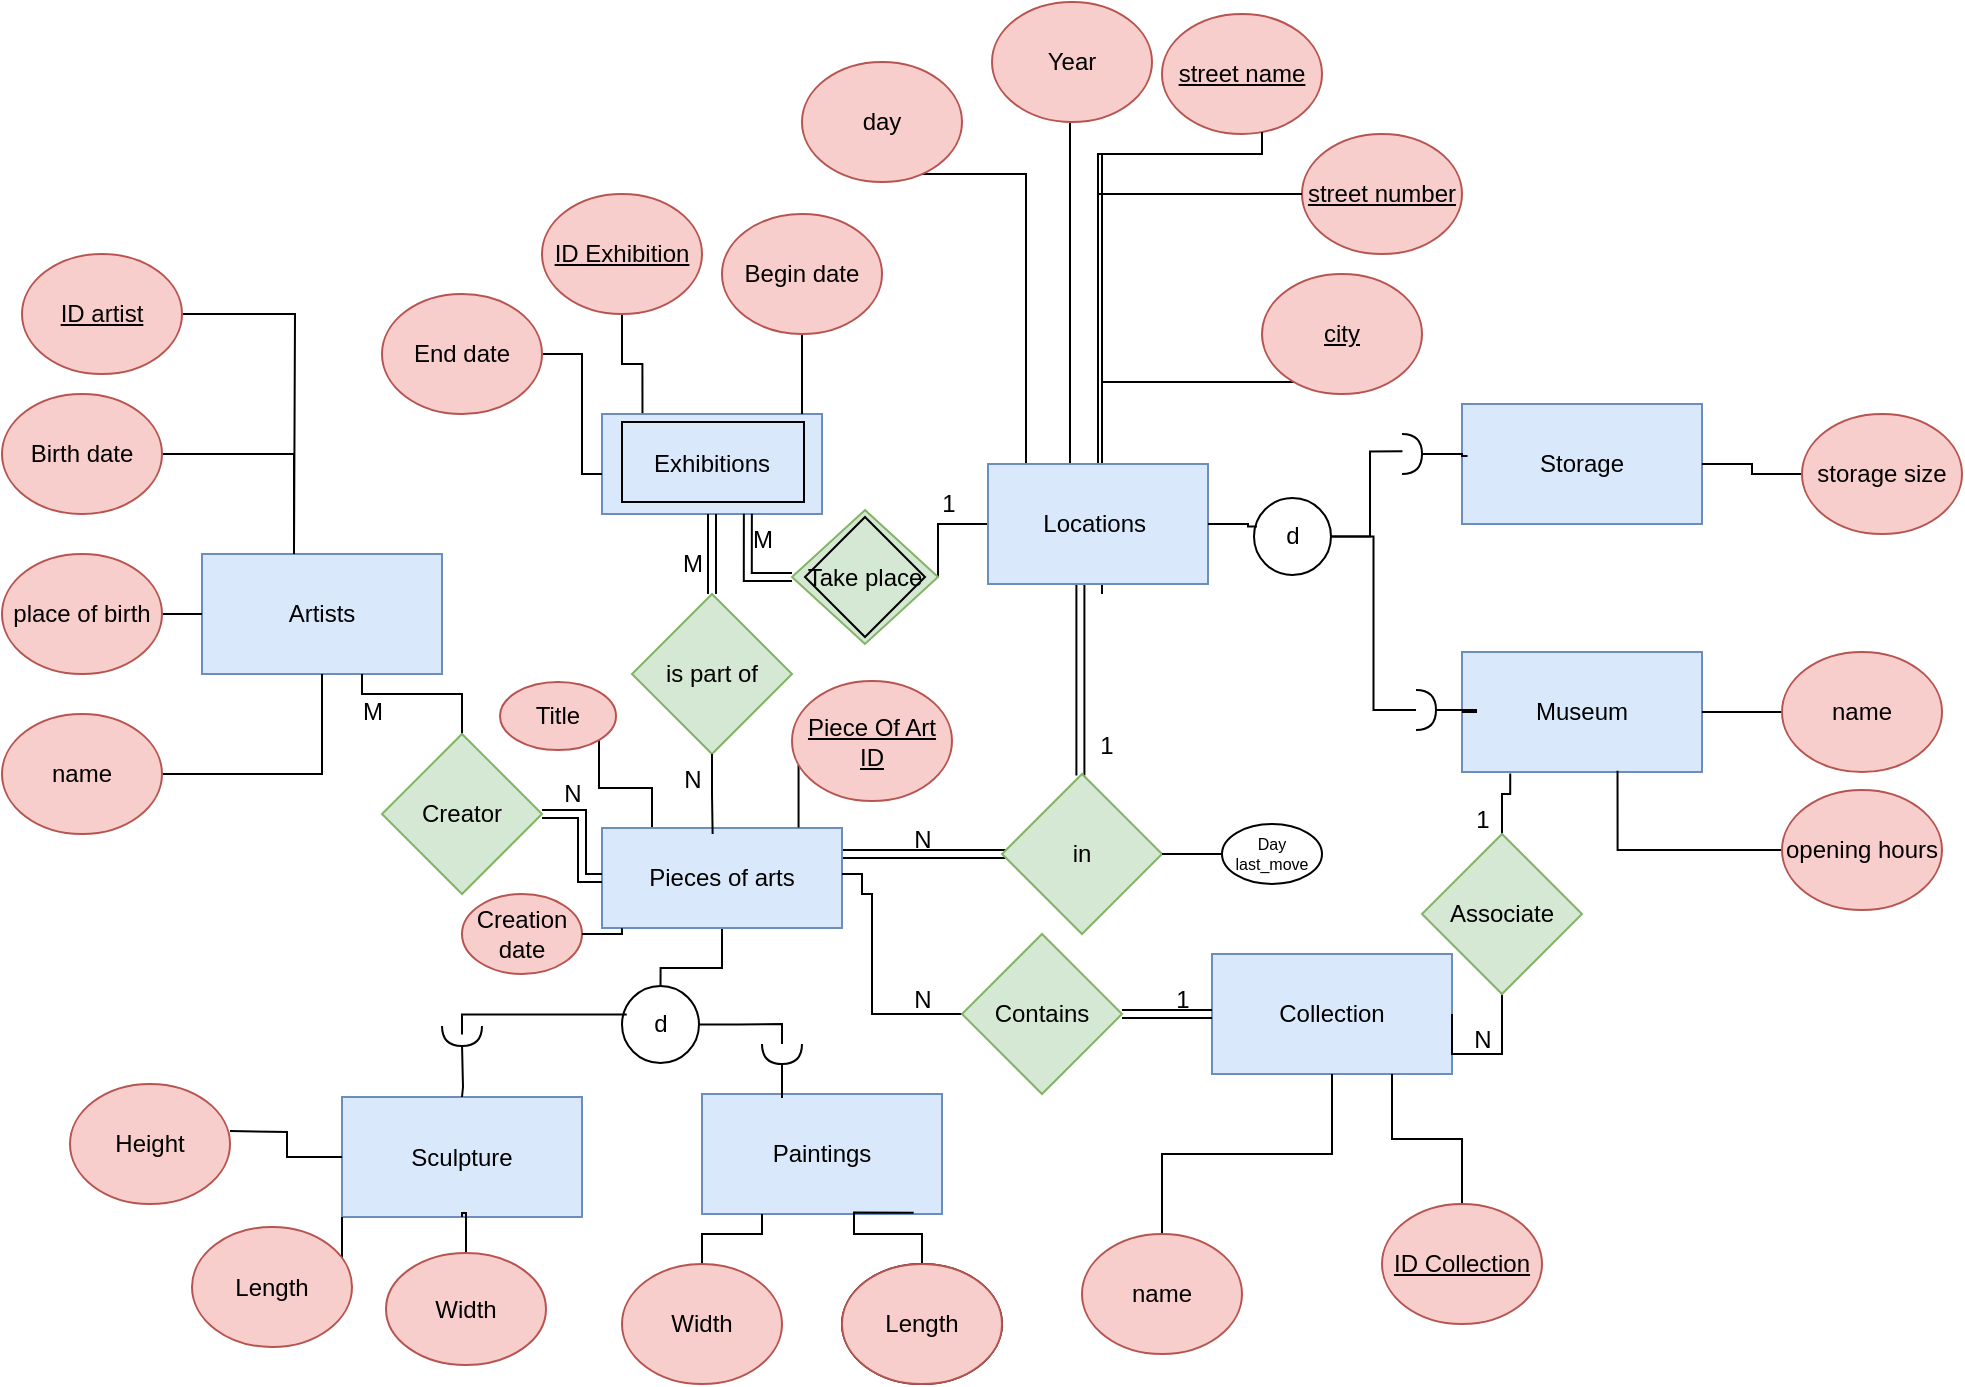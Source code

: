 <mxfile version="26.0.16">
  <diagram name="Page-1" id="mVJxXb7I7EZpxFhk7ZkF">
    <mxGraphModel dx="775" dy="417" grid="0" gridSize="10" guides="1" tooltips="1" connect="1" arrows="1" fold="1" page="1" pageScale="1" pageWidth="1169" pageHeight="827" math="0" shadow="0">
      <root>
        <mxCell id="0" />
        <mxCell id="1" parent="0" />
        <mxCell id="BEB5B6SJO5AzybUyZMG--18" value="" style="edgeStyle=orthogonalEdgeStyle;rounded=0;orthogonalLoop=1;jettySize=auto;html=1;entryX=0;entryY=1;entryDx=0;entryDy=0;endArrow=none;startFill=0;shape=link;" parent="1" edge="1">
          <mxGeometry relative="1" as="geometry">
            <mxPoint x="550" y="500" as="sourcePoint" />
            <mxPoint x="650" y="500" as="targetPoint" />
          </mxGeometry>
        </mxCell>
        <mxCell id="ro6MbIeR5qznYKA1YPYR-18" style="edgeStyle=orthogonalEdgeStyle;rounded=0;orthogonalLoop=1;jettySize=auto;html=1;entryX=0.5;entryY=0;entryDx=0;entryDy=0;endArrow=none;startFill=0;" edge="1" parent="1" source="C0TRwwh_PYmQr-y5ipqn-1" target="ro6MbIeR5qznYKA1YPYR-5">
          <mxGeometry relative="1" as="geometry" />
        </mxCell>
        <mxCell id="ro6MbIeR5qznYKA1YPYR-38" style="edgeStyle=orthogonalEdgeStyle;rounded=0;orthogonalLoop=1;jettySize=auto;html=1;entryX=1;entryY=1;entryDx=0;entryDy=0;endArrow=none;startFill=0;" edge="1" parent="1" source="C0TRwwh_PYmQr-y5ipqn-1" target="ro6MbIeR5qznYKA1YPYR-36">
          <mxGeometry relative="1" as="geometry">
            <Array as="points">
              <mxPoint x="455" y="467" />
              <mxPoint x="429" y="467" />
            </Array>
          </mxGeometry>
        </mxCell>
        <mxCell id="C0TRwwh_PYmQr-y5ipqn-1" value="Pieces of arts" style="rounded=0;whiteSpace=wrap;html=1;fillColor=#dae8fc;strokeColor=#6c8ebf;" parent="1" vertex="1">
          <mxGeometry x="430" y="487" width="120" height="50" as="geometry" />
        </mxCell>
        <mxCell id="C0TRwwh_PYmQr-y5ipqn-2" value="Artists" style="rounded=0;whiteSpace=wrap;html=1;fillColor=#dae8fc;strokeColor=#6c8ebf;" parent="1" vertex="1">
          <mxGeometry x="230" y="350" width="120" height="60" as="geometry" />
        </mxCell>
        <mxCell id="C0TRwwh_PYmQr-y5ipqn-3" value="Exhibitions" style="rounded=0;whiteSpace=wrap;html=1;fillColor=#dae8fc;strokeColor=#6c8ebf;" parent="1" vertex="1">
          <mxGeometry x="430" y="280" width="110" height="50" as="geometry" />
        </mxCell>
        <mxCell id="C0TRwwh_PYmQr-y5ipqn-5" value="Storage" style="rounded=0;whiteSpace=wrap;html=1;fillColor=#dae8fc;strokeColor=#6c8ebf;" parent="1" vertex="1">
          <mxGeometry x="860" y="275" width="120" height="60" as="geometry" />
        </mxCell>
        <mxCell id="C0TRwwh_PYmQr-y5ipqn-6" value="Museum" style="rounded=0;whiteSpace=wrap;html=1;fillColor=#dae8fc;strokeColor=#6c8ebf;" parent="1" vertex="1">
          <mxGeometry x="860" y="399" width="120" height="60" as="geometry" />
        </mxCell>
        <mxCell id="C0TRwwh_PYmQr-y5ipqn-7" value="Paintings" style="whiteSpace=wrap;html=1;fillColor=#dae8fc;strokeColor=#6c8ebf;" parent="1" vertex="1">
          <mxGeometry x="480" y="620" width="120" height="60" as="geometry" />
        </mxCell>
        <mxCell id="C0TRwwh_PYmQr-y5ipqn-9" value="Sculpture" style="whiteSpace=wrap;html=1;fillColor=#dae8fc;strokeColor=#6c8ebf;" parent="1" vertex="1">
          <mxGeometry x="300" y="621.5" width="120" height="60" as="geometry" />
        </mxCell>
        <mxCell id="C0TRwwh_PYmQr-y5ipqn-10" value="Collection" style="whiteSpace=wrap;html=1;fillColor=#dae8fc;strokeColor=#6c8ebf;" parent="1" vertex="1">
          <mxGeometry x="735" y="550" width="120" height="60" as="geometry" />
        </mxCell>
        <mxCell id="C0TRwwh_PYmQr-y5ipqn-29" value="" style="edgeStyle=orthogonalEdgeStyle;rounded=0;orthogonalLoop=1;jettySize=auto;html=1;endArrow=none;startFill=0;" parent="1" source="C0TRwwh_PYmQr-y5ipqn-11" target="C0TRwwh_PYmQr-y5ipqn-2" edge="1">
          <mxGeometry relative="1" as="geometry">
            <Array as="points">
              <mxPoint x="360" y="420" />
              <mxPoint x="310" y="420" />
            </Array>
          </mxGeometry>
        </mxCell>
        <mxCell id="C0TRwwh_PYmQr-y5ipqn-30" value="" style="edgeStyle=orthogonalEdgeStyle;rounded=0;orthogonalLoop=1;jettySize=auto;html=1;endArrow=none;startFill=0;shape=link;" parent="1" source="C0TRwwh_PYmQr-y5ipqn-11" target="C0TRwwh_PYmQr-y5ipqn-1" edge="1">
          <mxGeometry relative="1" as="geometry" />
        </mxCell>
        <mxCell id="C0TRwwh_PYmQr-y5ipqn-11" value="Creator" style="rhombus;whiteSpace=wrap;html=1;fillColor=#d5e8d4;strokeColor=#82b366;" parent="1" vertex="1">
          <mxGeometry x="320" y="440" width="80" height="80" as="geometry" />
        </mxCell>
        <mxCell id="BEB5B6SJO5AzybUyZMG--33" value="" style="edgeStyle=orthogonalEdgeStyle;rounded=0;orthogonalLoop=1;jettySize=auto;html=1;entryX=0;entryY=0.5;entryDx=0;entryDy=0;endArrow=none;startFill=0;exitX=1;exitY=0.5;exitDx=0;exitDy=0;" parent="1" source="C0TRwwh_PYmQr-y5ipqn-12" target="C0TRwwh_PYmQr-y5ipqn-4" edge="1">
          <mxGeometry relative="1" as="geometry">
            <Array as="points">
              <mxPoint x="598" y="335" />
            </Array>
          </mxGeometry>
        </mxCell>
        <mxCell id="BEB5B6SJO5AzybUyZMG--35" value="" style="edgeStyle=orthogonalEdgeStyle;rounded=0;orthogonalLoop=1;jettySize=auto;html=1;entryX=0.663;entryY=0.997;entryDx=0;entryDy=0;entryPerimeter=0;exitX=0;exitY=0.5;exitDx=0;exitDy=0;endArrow=none;startFill=0;shape=link;" parent="1" source="C0TRwwh_PYmQr-y5ipqn-12" target="C0TRwwh_PYmQr-y5ipqn-3" edge="1">
          <mxGeometry relative="1" as="geometry">
            <mxPoint x="510" y="350" as="targetPoint" />
          </mxGeometry>
        </mxCell>
        <mxCell id="C0TRwwh_PYmQr-y5ipqn-12" value="Take place" style="rhombus;whiteSpace=wrap;html=1;fillColor=#d5e8d4;strokeColor=#82b366;" parent="1" vertex="1">
          <mxGeometry x="525" y="328" width="73" height="67" as="geometry" />
        </mxCell>
        <mxCell id="BEB5B6SJO5AzybUyZMG--19" value="" style="edgeStyle=orthogonalEdgeStyle;rounded=0;orthogonalLoop=1;jettySize=auto;html=1;endArrow=none;startFill=0;shape=link;entryX=0.42;entryY=0.993;entryDx=0;entryDy=0;entryPerimeter=0;" parent="1" source="C0TRwwh_PYmQr-y5ipqn-13" target="C0TRwwh_PYmQr-y5ipqn-4" edge="1">
          <mxGeometry relative="1" as="geometry">
            <mxPoint x="670" y="430" as="targetPoint" />
            <Array as="points">
              <mxPoint x="670" y="373" />
            </Array>
          </mxGeometry>
        </mxCell>
        <mxCell id="C0TRwwh_PYmQr-y5ipqn-13" value="in" style="rhombus;whiteSpace=wrap;html=1;fillColor=#d5e8d4;strokeColor=#82b366;" parent="1" vertex="1">
          <mxGeometry x="630" y="460" width="80" height="80" as="geometry" />
        </mxCell>
        <mxCell id="BEB5B6SJO5AzybUyZMG--21" value="" style="edgeStyle=orthogonalEdgeStyle;rounded=0;orthogonalLoop=1;jettySize=auto;html=1;endArrow=none;startFill=0;shape=link;" parent="1" source="C0TRwwh_PYmQr-y5ipqn-14" target="C0TRwwh_PYmQr-y5ipqn-3" edge="1">
          <mxGeometry relative="1" as="geometry" />
        </mxCell>
        <mxCell id="C0TRwwh_PYmQr-y5ipqn-14" value="is part of" style="rhombus;whiteSpace=wrap;html=1;fillColor=#d5e8d4;strokeColor=#82b366;" parent="1" vertex="1">
          <mxGeometry x="445" y="370" width="80" height="80" as="geometry" />
        </mxCell>
        <mxCell id="ZUJwoHstwLLNhIFtxWxf-1" value="" style="edgeStyle=orthogonalEdgeStyle;rounded=0;orthogonalLoop=1;jettySize=auto;html=1;endArrow=none;startFill=0;entryX=1;entryY=0.5;entryDx=0;entryDy=0;" parent="1" source="C0TRwwh_PYmQr-y5ipqn-15" target="C0TRwwh_PYmQr-y5ipqn-10" edge="1">
          <mxGeometry relative="1" as="geometry">
            <mxPoint x="860" y="600" as="targetPoint" />
            <Array as="points">
              <mxPoint x="880" y="600" />
            </Array>
          </mxGeometry>
        </mxCell>
        <mxCell id="ZUJwoHstwLLNhIFtxWxf-2" value="" style="edgeStyle=orthogonalEdgeStyle;rounded=0;orthogonalLoop=1;jettySize=auto;html=1;entryX=0.201;entryY=1.013;entryDx=0;entryDy=0;entryPerimeter=0;endArrow=none;startFill=0;" parent="1" source="C0TRwwh_PYmQr-y5ipqn-15" target="C0TRwwh_PYmQr-y5ipqn-6" edge="1">
          <mxGeometry relative="1" as="geometry" />
        </mxCell>
        <mxCell id="C0TRwwh_PYmQr-y5ipqn-15" value="Associate" style="rhombus;whiteSpace=wrap;html=1;fillColor=#d5e8d4;strokeColor=#82b366;" parent="1" vertex="1">
          <mxGeometry x="840" y="490" width="80" height="80" as="geometry" />
        </mxCell>
        <mxCell id="BEB5B6SJO5AzybUyZMG--16" value="" style="edgeStyle=orthogonalEdgeStyle;rounded=0;orthogonalLoop=1;jettySize=auto;html=1;endArrow=none;startFill=0;shape=link;" parent="1" source="C0TRwwh_PYmQr-y5ipqn-16" target="C0TRwwh_PYmQr-y5ipqn-10" edge="1">
          <mxGeometry relative="1" as="geometry" />
        </mxCell>
        <mxCell id="BEB5B6SJO5AzybUyZMG--17" value="" style="edgeStyle=orthogonalEdgeStyle;rounded=0;orthogonalLoop=1;jettySize=auto;html=1;endArrow=none;startFill=0;" parent="1" source="C0TRwwh_PYmQr-y5ipqn-16" target="C0TRwwh_PYmQr-y5ipqn-1" edge="1">
          <mxGeometry relative="1" as="geometry">
            <Array as="points">
              <mxPoint x="565" y="580" />
              <mxPoint x="565" y="520" />
              <mxPoint x="560" y="520" />
              <mxPoint x="560" y="510" />
            </Array>
          </mxGeometry>
        </mxCell>
        <mxCell id="C0TRwwh_PYmQr-y5ipqn-16" value="Contains" style="rhombus;whiteSpace=wrap;html=1;fillColor=#d5e8d4;strokeColor=#82b366;" parent="1" vertex="1">
          <mxGeometry x="610" y="540" width="80" height="80" as="geometry" />
        </mxCell>
        <mxCell id="C0TRwwh_PYmQr-y5ipqn-22" value="" style="edgeStyle=orthogonalEdgeStyle;rounded=0;orthogonalLoop=1;jettySize=auto;html=1;endArrow=none;startFill=0;" parent="1" edge="1">
          <mxGeometry relative="1" as="geometry">
            <mxPoint x="207.0" y="300" as="sourcePoint" />
            <mxPoint x="276" y="350" as="targetPoint" />
            <Array as="points">
              <mxPoint x="276" y="300" />
            </Array>
          </mxGeometry>
        </mxCell>
        <mxCell id="C0TRwwh_PYmQr-y5ipqn-20" value="Birth date" style="ellipse;whiteSpace=wrap;html=1;fillColor=#f8cecc;strokeColor=#b85450;" parent="1" vertex="1">
          <mxGeometry x="130" y="270" width="80" height="60" as="geometry" />
        </mxCell>
        <mxCell id="C0TRwwh_PYmQr-y5ipqn-26" value="" style="edgeStyle=orthogonalEdgeStyle;rounded=0;orthogonalLoop=1;jettySize=auto;html=1;endArrow=none;startFill=0;" parent="1" source="C0TRwwh_PYmQr-y5ipqn-24" target="C0TRwwh_PYmQr-y5ipqn-2" edge="1">
          <mxGeometry relative="1" as="geometry" />
        </mxCell>
        <mxCell id="C0TRwwh_PYmQr-y5ipqn-24" value="place of birth" style="ellipse;whiteSpace=wrap;html=1;fillColor=#f8cecc;strokeColor=#b85450;" parent="1" vertex="1">
          <mxGeometry x="130" y="350" width="80" height="60" as="geometry" />
        </mxCell>
        <mxCell id="C0TRwwh_PYmQr-y5ipqn-27" value="" style="edgeStyle=orthogonalEdgeStyle;rounded=0;orthogonalLoop=1;jettySize=auto;html=1;endArrow=none;startFill=0;" parent="1" source="C0TRwwh_PYmQr-y5ipqn-25" target="C0TRwwh_PYmQr-y5ipqn-2" edge="1">
          <mxGeometry relative="1" as="geometry" />
        </mxCell>
        <mxCell id="C0TRwwh_PYmQr-y5ipqn-25" value="name" style="ellipse;whiteSpace=wrap;html=1;fillColor=#f8cecc;strokeColor=#b85450;" parent="1" vertex="1">
          <mxGeometry x="130" y="430" width="80" height="60" as="geometry" />
        </mxCell>
        <mxCell id="C0TRwwh_PYmQr-y5ipqn-32" value="Creation date" style="ellipse;whiteSpace=wrap;html=1;fillColor=#f8cecc;strokeColor=#b85450;" parent="1" vertex="1">
          <mxGeometry x="360" y="520" width="60" height="40" as="geometry" />
        </mxCell>
        <mxCell id="C0TRwwh_PYmQr-y5ipqn-35" style="edgeStyle=orthogonalEdgeStyle;rounded=0;orthogonalLoop=1;jettySize=auto;html=1;entryX=0.083;entryY=1.003;entryDx=0;entryDy=0;entryPerimeter=0;endArrow=none;startFill=0;" parent="1" source="C0TRwwh_PYmQr-y5ipqn-32" target="C0TRwwh_PYmQr-y5ipqn-1" edge="1">
          <mxGeometry relative="1" as="geometry" />
        </mxCell>
        <mxCell id="C0TRwwh_PYmQr-y5ipqn-39" value="" style="edgeStyle=orthogonalEdgeStyle;rounded=0;orthogonalLoop=1;jettySize=auto;html=1;entryX=0.882;entryY=0.989;entryDx=0;entryDy=0;entryPerimeter=0;endArrow=none;startFill=0;" parent="1" source="C0TRwwh_PYmQr-y5ipqn-36" target="C0TRwwh_PYmQr-y5ipqn-7" edge="1">
          <mxGeometry relative="1" as="geometry">
            <Array as="points">
              <mxPoint x="590" y="690" />
              <mxPoint x="556" y="690" />
            </Array>
          </mxGeometry>
        </mxCell>
        <mxCell id="C0TRwwh_PYmQr-y5ipqn-36" value="Length" style="ellipse;whiteSpace=wrap;html=1;" parent="1" vertex="1">
          <mxGeometry x="550" y="705" width="80" height="60" as="geometry" />
        </mxCell>
        <mxCell id="C0TRwwh_PYmQr-y5ipqn-38" value="" style="edgeStyle=orthogonalEdgeStyle;rounded=0;orthogonalLoop=1;jettySize=auto;html=1;endArrow=none;startFill=0;" parent="1" source="C0TRwwh_PYmQr-y5ipqn-37" target="C0TRwwh_PYmQr-y5ipqn-7" edge="1">
          <mxGeometry relative="1" as="geometry">
            <Array as="points">
              <mxPoint x="480" y="690" />
              <mxPoint x="510" y="690" />
            </Array>
          </mxGeometry>
        </mxCell>
        <mxCell id="C0TRwwh_PYmQr-y5ipqn-37" value="Width" style="ellipse;whiteSpace=wrap;html=1;fillColor=#f8cecc;strokeColor=#b85450;" parent="1" vertex="1">
          <mxGeometry x="440" y="705" width="80" height="60" as="geometry" />
        </mxCell>
        <mxCell id="ro6MbIeR5qznYKA1YPYR-6" style="edgeStyle=orthogonalEdgeStyle;rounded=0;orthogonalLoop=1;jettySize=auto;html=1;entryX=0.5;entryY=1;entryDx=0;entryDy=0;endArrow=none;startFill=0;" edge="1" parent="1" source="C0TRwwh_PYmQr-y5ipqn-41" target="C0TRwwh_PYmQr-y5ipqn-9">
          <mxGeometry relative="1" as="geometry" />
        </mxCell>
        <mxCell id="C0TRwwh_PYmQr-y5ipqn-41" value="Width" style="ellipse;whiteSpace=wrap;html=1;fillColor=#f8cecc;strokeColor=#b85450;" parent="1" vertex="1">
          <mxGeometry x="322" y="699.5" width="80" height="56" as="geometry" />
        </mxCell>
        <mxCell id="C0TRwwh_PYmQr-y5ipqn-43" value="" style="edgeStyle=orthogonalEdgeStyle;rounded=0;orthogonalLoop=1;jettySize=auto;html=1;endArrow=none;startFill=0;" parent="1" source="C0TRwwh_PYmQr-y5ipqn-42" target="C0TRwwh_PYmQr-y5ipqn-9" edge="1">
          <mxGeometry relative="1" as="geometry">
            <Array as="points">
              <mxPoint x="300" y="653.5" />
              <mxPoint x="350" y="653.5" />
            </Array>
          </mxGeometry>
        </mxCell>
        <mxCell id="C0TRwwh_PYmQr-y5ipqn-42" value="Length" style="ellipse;whiteSpace=wrap;html=1;fillColor=#f8cecc;strokeColor=#b85450;" parent="1" vertex="1">
          <mxGeometry x="225" y="686.5" width="80" height="60" as="geometry" />
        </mxCell>
        <mxCell id="BEB5B6SJO5AzybUyZMG--1" value="Length" style="ellipse;whiteSpace=wrap;html=1;fillColor=#f8cecc;strokeColor=#b85450;" parent="1" vertex="1">
          <mxGeometry x="550" y="705" width="80" height="60" as="geometry" />
        </mxCell>
        <mxCell id="BEB5B6SJO5AzybUyZMG--3" value="" style="edgeStyle=orthogonalEdgeStyle;rounded=0;orthogonalLoop=1;jettySize=auto;html=1;endArrow=none;startFill=0;" parent="1" source="BEB5B6SJO5AzybUyZMG--2" edge="1">
          <mxGeometry relative="1" as="geometry">
            <mxPoint x="667" y="311" as="targetPoint" />
            <Array as="points">
              <mxPoint x="664" y="313" />
              <mxPoint x="667" y="313" />
            </Array>
          </mxGeometry>
        </mxCell>
        <mxCell id="BEB5B6SJO5AzybUyZMG--2" value="Year" style="ellipse;whiteSpace=wrap;html=1;fillColor=#f8cecc;strokeColor=#b85450;" parent="1" vertex="1">
          <mxGeometry x="625" y="74" width="80" height="60" as="geometry" />
        </mxCell>
        <mxCell id="BEB5B6SJO5AzybUyZMG--6" value="" style="edgeStyle=orthogonalEdgeStyle;rounded=0;orthogonalLoop=1;jettySize=auto;html=1;endArrow=none;startFill=0;" parent="1" source="BEB5B6SJO5AzybUyZMG--4" target="C0TRwwh_PYmQr-y5ipqn-4" edge="1">
          <mxGeometry relative="1" as="geometry">
            <Array as="points">
              <mxPoint x="642" y="160" />
            </Array>
          </mxGeometry>
        </mxCell>
        <mxCell id="BEB5B6SJO5AzybUyZMG--4" value="day" style="ellipse;whiteSpace=wrap;html=1;fillColor=#f8cecc;strokeColor=#b85450;" parent="1" vertex="1">
          <mxGeometry x="530" y="104" width="80" height="60" as="geometry" />
        </mxCell>
        <mxCell id="BEB5B6SJO5AzybUyZMG--11" value="" style="edgeStyle=orthogonalEdgeStyle;rounded=0;orthogonalLoop=1;jettySize=auto;html=1;endArrow=none;startFill=0;" parent="1" source="BEB5B6SJO5AzybUyZMG--9" target="C0TRwwh_PYmQr-y5ipqn-10" edge="1">
          <mxGeometry relative="1" as="geometry" />
        </mxCell>
        <mxCell id="BEB5B6SJO5AzybUyZMG--9" value="name" style="ellipse;whiteSpace=wrap;html=1;fillColor=#f8cecc;strokeColor=#b85450;" parent="1" vertex="1">
          <mxGeometry x="670" y="690" width="80" height="60" as="geometry" />
        </mxCell>
        <mxCell id="BEB5B6SJO5AzybUyZMG--23" value="" style="edgeStyle=orthogonalEdgeStyle;rounded=0;orthogonalLoop=1;jettySize=auto;html=1;endArrow=none;startFill=0;" parent="1" source="BEB5B6SJO5AzybUyZMG--22" target="C0TRwwh_PYmQr-y5ipqn-3" edge="1">
          <mxGeometry relative="1" as="geometry">
            <Array as="points">
              <mxPoint x="420" y="250" />
              <mxPoint x="420" y="310" />
            </Array>
          </mxGeometry>
        </mxCell>
        <mxCell id="BEB5B6SJO5AzybUyZMG--22" value="End date" style="ellipse;whiteSpace=wrap;html=1;fillColor=#f8cecc;strokeColor=#b85450;" parent="1" vertex="1">
          <mxGeometry x="320" y="220" width="80" height="60" as="geometry" />
        </mxCell>
        <mxCell id="BEB5B6SJO5AzybUyZMG--27" value="" style="edgeStyle=orthogonalEdgeStyle;rounded=0;orthogonalLoop=1;jettySize=auto;html=1;endArrow=none;startFill=0;" parent="1" source="BEB5B6SJO5AzybUyZMG--26" target="C0TRwwh_PYmQr-y5ipqn-3" edge="1">
          <mxGeometry relative="1" as="geometry">
            <Array as="points">
              <mxPoint x="490" y="230" />
              <mxPoint x="490" y="230" />
            </Array>
          </mxGeometry>
        </mxCell>
        <mxCell id="BEB5B6SJO5AzybUyZMG--26" value="Begin date" style="ellipse;whiteSpace=wrap;html=1;fillColor=#f8cecc;strokeColor=#b85450;" parent="1" vertex="1">
          <mxGeometry x="490" y="180" width="80" height="60" as="geometry" />
        </mxCell>
        <mxCell id="BEB5B6SJO5AzybUyZMG--40" value="" style="edgeStyle=orthogonalEdgeStyle;rounded=0;orthogonalLoop=1;jettySize=auto;html=1;endArrow=none;startFill=0;" parent="1" source="BEB5B6SJO5AzybUyZMG--39" target="C0TRwwh_PYmQr-y5ipqn-5" edge="1">
          <mxGeometry relative="1" as="geometry" />
        </mxCell>
        <mxCell id="BEB5B6SJO5AzybUyZMG--39" value="storage size" style="ellipse;whiteSpace=wrap;html=1;fillColor=#f8cecc;strokeColor=#b85450;" parent="1" vertex="1">
          <mxGeometry x="1030" y="280" width="80" height="60" as="geometry" />
        </mxCell>
        <mxCell id="ZUJwoHstwLLNhIFtxWxf-4" value="" style="edgeStyle=orthogonalEdgeStyle;rounded=0;orthogonalLoop=1;jettySize=auto;html=1;endArrow=none;startFill=0;" parent="1" target="C0TRwwh_PYmQr-y5ipqn-9" edge="1">
          <mxGeometry relative="1" as="geometry">
            <mxPoint x="244.0" y="638.532" as="sourcePoint" />
          </mxGeometry>
        </mxCell>
        <mxCell id="ZUJwoHstwLLNhIFtxWxf-3" value="Height" style="ellipse;whiteSpace=wrap;html=1;fillColor=#f8cecc;strokeColor=#b85450;" parent="1" vertex="1">
          <mxGeometry x="164" y="615" width="80" height="60" as="geometry" />
        </mxCell>
        <mxCell id="ZUJwoHstwLLNhIFtxWxf-9" value="" style="edgeStyle=orthogonalEdgeStyle;rounded=0;orthogonalLoop=1;jettySize=auto;html=1;endArrow=none;startFill=0;" parent="1" source="ZUJwoHstwLLNhIFtxWxf-6" target="C0TRwwh_PYmQr-y5ipqn-6" edge="1">
          <mxGeometry relative="1" as="geometry" />
        </mxCell>
        <mxCell id="ZUJwoHstwLLNhIFtxWxf-6" value="name" style="ellipse;whiteSpace=wrap;html=1;fillColor=#f8cecc;strokeColor=#b85450;" parent="1" vertex="1">
          <mxGeometry x="1020" y="399" width="80" height="60" as="geometry" />
        </mxCell>
        <mxCell id="ZUJwoHstwLLNhIFtxWxf-8" value="" style="edgeStyle=orthogonalEdgeStyle;rounded=0;orthogonalLoop=1;jettySize=auto;html=1;entryX=0.648;entryY=0.99;entryDx=0;entryDy=0;entryPerimeter=0;endArrow=none;startFill=0;" parent="1" source="ZUJwoHstwLLNhIFtxWxf-7" target="C0TRwwh_PYmQr-y5ipqn-6" edge="1">
          <mxGeometry relative="1" as="geometry" />
        </mxCell>
        <mxCell id="ZUJwoHstwLLNhIFtxWxf-7" value="opening hours" style="ellipse;whiteSpace=wrap;html=1;fillColor=#f8cecc;strokeColor=#b85450;" parent="1" vertex="1">
          <mxGeometry x="1020" y="468" width="80" height="60" as="geometry" />
        </mxCell>
        <mxCell id="ZUJwoHstwLLNhIFtxWxf-12" value="" style="edgeStyle=orthogonalEdgeStyle;rounded=0;orthogonalLoop=1;jettySize=auto;html=1;entryX=0.5;entryY=0;entryDx=0;entryDy=0;endArrow=none;startFill=0;" parent="1" source="ZUJwoHstwLLNhIFtxWxf-11" target="C0TRwwh_PYmQr-y5ipqn-4" edge="1">
          <mxGeometry relative="1" as="geometry">
            <Array as="points">
              <mxPoint x="680" y="264" />
            </Array>
          </mxGeometry>
        </mxCell>
        <mxCell id="ZUJwoHstwLLNhIFtxWxf-11" value="&lt;u&gt;city&lt;/u&gt;" style="ellipse;whiteSpace=wrap;html=1;fillColor=#f8cecc;strokeColor=#b85450;" parent="1" vertex="1">
          <mxGeometry x="760" y="210" width="80" height="60" as="geometry" />
        </mxCell>
        <mxCell id="ZUJwoHstwLLNhIFtxWxf-14" value="" style="edgeStyle=orthogonalEdgeStyle;rounded=0;orthogonalLoop=1;jettySize=auto;html=1;endArrow=none;startFill=0;" parent="1" source="C0TRwwh_PYmQr-y5ipqn-4" edge="1">
          <mxGeometry relative="1" as="geometry">
            <mxPoint x="680" y="370" as="targetPoint" />
            <Array as="points">
              <mxPoint x="680" y="150" />
            </Array>
          </mxGeometry>
        </mxCell>
        <mxCell id="ZUJwoHstwLLNhIFtxWxf-13" value="&lt;u&gt;street name&lt;/u&gt;" style="ellipse;whiteSpace=wrap;html=1;fillColor=#f8cecc;strokeColor=#b85450;" parent="1" vertex="1">
          <mxGeometry x="710" y="80" width="80" height="60" as="geometry" />
        </mxCell>
        <mxCell id="ZUJwoHstwLLNhIFtxWxf-15" value="&lt;u&gt;street number&lt;/u&gt;" style="ellipse;whiteSpace=wrap;html=1;fillColor=#f8cecc;strokeColor=#b85450;" parent="1" vertex="1">
          <mxGeometry x="780" y="140" width="80" height="60" as="geometry" />
        </mxCell>
        <mxCell id="J0Ilq5JlMTDSV-xdLehd-4" value="N" style="text;html=1;align=center;verticalAlign=middle;resizable=0;points=[];autosize=1;strokeColor=none;fillColor=none;" parent="1" vertex="1">
          <mxGeometry x="575" y="478" width="30" height="30" as="geometry" />
        </mxCell>
        <mxCell id="J0Ilq5JlMTDSV-xdLehd-7" value="1" style="text;html=1;align=center;verticalAlign=middle;resizable=0;points=[];autosize=1;strokeColor=none;fillColor=none;" parent="1" vertex="1">
          <mxGeometry x="705" y="558" width="30" height="30" as="geometry" />
        </mxCell>
        <mxCell id="J0Ilq5JlMTDSV-xdLehd-8" value="N" style="text;html=1;align=center;verticalAlign=middle;resizable=0;points=[];autosize=1;strokeColor=none;fillColor=none;" parent="1" vertex="1">
          <mxGeometry x="575" y="558" width="30" height="30" as="geometry" />
        </mxCell>
        <mxCell id="J0Ilq5JlMTDSV-xdLehd-9" value="N" style="text;html=1;align=center;verticalAlign=middle;resizable=0;points=[];autosize=1;strokeColor=none;fillColor=none;" parent="1" vertex="1">
          <mxGeometry x="460" y="448" width="30" height="30" as="geometry" />
        </mxCell>
        <mxCell id="J0Ilq5JlMTDSV-xdLehd-10" value="M" style="text;html=1;align=center;verticalAlign=middle;resizable=0;points=[];autosize=1;strokeColor=none;fillColor=none;" parent="1" vertex="1">
          <mxGeometry x="460" y="340" width="30" height="30" as="geometry" />
        </mxCell>
        <mxCell id="J0Ilq5JlMTDSV-xdLehd-12" style="edgeStyle=orthogonalEdgeStyle;rounded=0;orthogonalLoop=1;jettySize=auto;html=1;entryX=0.461;entryY=0.059;entryDx=0;entryDy=0;entryPerimeter=0;endArrow=none;startFill=0;" parent="1" source="C0TRwwh_PYmQr-y5ipqn-14" target="C0TRwwh_PYmQr-y5ipqn-1" edge="1">
          <mxGeometry relative="1" as="geometry" />
        </mxCell>
        <mxCell id="J0Ilq5JlMTDSV-xdLehd-13" value="1" style="text;html=1;align=center;verticalAlign=middle;resizable=0;points=[];autosize=1;strokeColor=none;fillColor=none;" parent="1" vertex="1">
          <mxGeometry x="588" y="310" width="30" height="30" as="geometry" />
        </mxCell>
        <mxCell id="J0Ilq5JlMTDSV-xdLehd-14" value="M" style="text;html=1;align=center;verticalAlign=middle;resizable=0;points=[];autosize=1;strokeColor=none;fillColor=none;" parent="1" vertex="1">
          <mxGeometry x="495" y="328" width="30" height="30" as="geometry" />
        </mxCell>
        <mxCell id="J0Ilq5JlMTDSV-xdLehd-15" value="M" style="text;html=1;align=center;verticalAlign=middle;resizable=0;points=[];autosize=1;strokeColor=none;fillColor=none;" parent="1" vertex="1">
          <mxGeometry x="300" y="414" width="30" height="30" as="geometry" />
        </mxCell>
        <mxCell id="J0Ilq5JlMTDSV-xdLehd-16" value="N" style="text;html=1;align=center;verticalAlign=middle;resizable=0;points=[];autosize=1;strokeColor=none;fillColor=none;" parent="1" vertex="1">
          <mxGeometry x="400" y="455" width="30" height="30" as="geometry" />
        </mxCell>
        <mxCell id="J0Ilq5JlMTDSV-xdLehd-25" value="1" style="text;html=1;align=center;verticalAlign=middle;resizable=0;points=[];autosize=1;strokeColor=none;fillColor=none;" parent="1" vertex="1">
          <mxGeometry x="855" y="468" width="30" height="30" as="geometry" />
        </mxCell>
        <mxCell id="J0Ilq5JlMTDSV-xdLehd-26" value="N" style="text;html=1;align=center;verticalAlign=middle;resizable=0;points=[];autosize=1;strokeColor=none;fillColor=none;" parent="1" vertex="1">
          <mxGeometry x="855" y="578" width="30" height="30" as="geometry" />
        </mxCell>
        <mxCell id="J0Ilq5JlMTDSV-xdLehd-35" value="Day last_move" style="ellipse;whiteSpace=wrap;html=1;fontSize=8;" parent="1" vertex="1">
          <mxGeometry x="740" y="485" width="50" height="30" as="geometry" />
        </mxCell>
        <mxCell id="J0Ilq5JlMTDSV-xdLehd-36" style="edgeStyle=orthogonalEdgeStyle;rounded=0;orthogonalLoop=1;jettySize=auto;html=1;entryX=1;entryY=0.5;entryDx=0;entryDy=0;endArrow=none;startFill=0;" parent="1" source="J0Ilq5JlMTDSV-xdLehd-35" target="C0TRwwh_PYmQr-y5ipqn-13" edge="1">
          <mxGeometry relative="1" as="geometry" />
        </mxCell>
        <mxCell id="f5-gzZiO12CZ5IHsBqUN-2" value="" style="edgeStyle=orthogonalEdgeStyle;rounded=0;orthogonalLoop=1;jettySize=auto;html=1;endArrow=none;startFill=0;" parent="1" source="f5-gzZiO12CZ5IHsBqUN-1" edge="1">
          <mxGeometry relative="1" as="geometry">
            <mxPoint x="276" y="350" as="targetPoint" />
          </mxGeometry>
        </mxCell>
        <mxCell id="f5-gzZiO12CZ5IHsBqUN-1" value="&lt;u&gt;ID artist&lt;/u&gt;" style="ellipse;whiteSpace=wrap;html=1;fillColor=#f8cecc;strokeColor=#b85450;" parent="1" vertex="1">
          <mxGeometry x="140" y="200" width="80" height="60" as="geometry" />
        </mxCell>
        <mxCell id="f5-gzZiO12CZ5IHsBqUN-4" value="" style="edgeStyle=orthogonalEdgeStyle;rounded=0;orthogonalLoop=1;jettySize=auto;html=1;entryX=0.184;entryY=-0.01;entryDx=0;entryDy=0;entryPerimeter=0;endArrow=none;startFill=0;" parent="1" source="f5-gzZiO12CZ5IHsBqUN-3" target="C0TRwwh_PYmQr-y5ipqn-3" edge="1">
          <mxGeometry relative="1" as="geometry" />
        </mxCell>
        <mxCell id="f5-gzZiO12CZ5IHsBqUN-3" value="&lt;u&gt;ID Exhibition&lt;/u&gt;" style="ellipse;whiteSpace=wrap;html=1;fillColor=#f8cecc;strokeColor=#b85450;" parent="1" vertex="1">
          <mxGeometry x="400" y="170" width="80" height="60" as="geometry" />
        </mxCell>
        <mxCell id="f5-gzZiO12CZ5IHsBqUN-7" value="" style="edgeStyle=orthogonalEdgeStyle;rounded=0;orthogonalLoop=1;jettySize=auto;html=1;entryX=0.819;entryY=-0.005;entryDx=0;entryDy=0;entryPerimeter=0;endArrow=none;startFill=0;" parent="1" source="f5-gzZiO12CZ5IHsBqUN-6" target="C0TRwwh_PYmQr-y5ipqn-1" edge="1">
          <mxGeometry relative="1" as="geometry">
            <Array as="points">
              <mxPoint x="528" y="470" />
              <mxPoint x="528" y="470" />
            </Array>
          </mxGeometry>
        </mxCell>
        <mxCell id="f5-gzZiO12CZ5IHsBqUN-6" value="&lt;u&gt;Piece Of Art ID&lt;/u&gt;" style="ellipse;whiteSpace=wrap;html=1;fillColor=#f8cecc;strokeColor=#b85450;" parent="1" vertex="1">
          <mxGeometry x="525" y="413.5" width="80" height="60" as="geometry" />
        </mxCell>
        <mxCell id="f5-gzZiO12CZ5IHsBqUN-12" value="" style="edgeStyle=orthogonalEdgeStyle;rounded=0;orthogonalLoop=1;jettySize=auto;html=1;entryX=0.75;entryY=1;entryDx=0;entryDy=0;endArrow=none;startFill=0;" parent="1" source="f5-gzZiO12CZ5IHsBqUN-11" target="C0TRwwh_PYmQr-y5ipqn-10" edge="1">
          <mxGeometry relative="1" as="geometry" />
        </mxCell>
        <mxCell id="f5-gzZiO12CZ5IHsBqUN-11" value="&lt;u&gt;ID Collection&lt;/u&gt;" style="ellipse;whiteSpace=wrap;html=1;fillColor=#f8cecc;strokeColor=#b85450;" parent="1" vertex="1">
          <mxGeometry x="820" y="675" width="80" height="60" as="geometry" />
        </mxCell>
        <mxCell id="snjYqaQwOmTNA2UoE7cW-6" value="" style="edgeStyle=orthogonalEdgeStyle;rounded=0;orthogonalLoop=1;jettySize=auto;html=1;entryX=0.5;entryY=0;entryDx=0;entryDy=0;endArrow=none;startFill=0;exitX=0;exitY=0.5;exitDx=0;exitDy=0;" parent="1" source="ZUJwoHstwLLNhIFtxWxf-15" target="C0TRwwh_PYmQr-y5ipqn-4" edge="1">
          <mxGeometry relative="1" as="geometry">
            <mxPoint x="780" y="170" as="sourcePoint" />
            <mxPoint x="680" y="370.0" as="targetPoint" />
          </mxGeometry>
        </mxCell>
        <mxCell id="snjYqaQwOmTNA2UoE7cW-7" value="1&lt;div&gt;&lt;br&gt;&lt;/div&gt;" style="text;html=1;align=center;verticalAlign=middle;resizable=0;points=[];autosize=1;strokeColor=none;fillColor=none;" parent="1" vertex="1">
          <mxGeometry x="670" y="432.5" width="24" height="41" as="geometry" />
        </mxCell>
        <mxCell id="ro6MbIeR5qznYKA1YPYR-3" value="" style="edgeStyle=orthogonalEdgeStyle;rounded=0;orthogonalLoop=1;jettySize=auto;html=1;endArrow=none;startFill=0;" edge="1" parent="1" source="ZUJwoHstwLLNhIFtxWxf-13" target="C0TRwwh_PYmQr-y5ipqn-4">
          <mxGeometry relative="1" as="geometry">
            <mxPoint x="680" y="370" as="targetPoint" />
            <Array as="points">
              <mxPoint x="760" y="150" />
            </Array>
            <mxPoint x="760" y="139" as="sourcePoint" />
          </mxGeometry>
        </mxCell>
        <mxCell id="C0TRwwh_PYmQr-y5ipqn-4" value="Locations&amp;nbsp;" style="rounded=0;whiteSpace=wrap;html=1;fillColor=#dae8fc;strokeColor=#6c8ebf;" parent="1" vertex="1">
          <mxGeometry x="623" y="305" width="110" height="60" as="geometry" />
        </mxCell>
        <mxCell id="ro6MbIeR5qznYKA1YPYR-5" value="d" style="ellipse;whiteSpace=wrap;html=1;aspect=fixed;" vertex="1" parent="1">
          <mxGeometry x="440" y="566" width="38.5" height="38.5" as="geometry" />
        </mxCell>
        <mxCell id="ro6MbIeR5qznYKA1YPYR-10" style="edgeStyle=orthogonalEdgeStyle;rounded=0;orthogonalLoop=1;jettySize=auto;html=1;entryX=0;entryY=0.5;entryDx=0;entryDy=0;endArrow=none;startFill=0;" edge="1" parent="1" source="ro6MbIeR5qznYKA1YPYR-15" target="C0TRwwh_PYmQr-y5ipqn-6">
          <mxGeometry relative="1" as="geometry" />
        </mxCell>
        <mxCell id="ro6MbIeR5qznYKA1YPYR-7" value="d" style="ellipse;whiteSpace=wrap;html=1;aspect=fixed;" vertex="1" parent="1">
          <mxGeometry x="756" y="322" width="38.5" height="38.5" as="geometry" />
        </mxCell>
        <mxCell id="ro6MbIeR5qznYKA1YPYR-8" style="edgeStyle=orthogonalEdgeStyle;rounded=0;orthogonalLoop=1;jettySize=auto;html=1;entryX=0.038;entryY=0.369;entryDx=0;entryDy=0;entryPerimeter=0;endArrow=none;startFill=0;" edge="1" parent="1" source="C0TRwwh_PYmQr-y5ipqn-4" target="ro6MbIeR5qznYKA1YPYR-7">
          <mxGeometry relative="1" as="geometry" />
        </mxCell>
        <mxCell id="ro6MbIeR5qznYKA1YPYR-9" style="edgeStyle=orthogonalEdgeStyle;rounded=0;orthogonalLoop=1;jettySize=auto;html=1;entryX=0.023;entryY=0.433;entryDx=0;entryDy=0;entryPerimeter=0;endArrow=none;startFill=0;" edge="1" parent="1" source="ro6MbIeR5qznYKA1YPYR-13" target="C0TRwwh_PYmQr-y5ipqn-5">
          <mxGeometry relative="1" as="geometry" />
        </mxCell>
        <mxCell id="ro6MbIeR5qznYKA1YPYR-17" style="edgeStyle=orthogonalEdgeStyle;rounded=0;orthogonalLoop=1;jettySize=auto;html=1;entryX=1;entryY=0.5;entryDx=0;entryDy=0;endArrow=none;startFill=0;" edge="1" parent="1" source="ro6MbIeR5qznYKA1YPYR-15" target="ro6MbIeR5qznYKA1YPYR-7">
          <mxGeometry relative="1" as="geometry" />
        </mxCell>
        <mxCell id="ro6MbIeR5qznYKA1YPYR-15" value="" style="shape=requiredInterface;html=1;verticalLabelPosition=bottom;sketch=0;" vertex="1" parent="1">
          <mxGeometry x="837" y="418" width="10" height="20" as="geometry" />
        </mxCell>
        <mxCell id="ro6MbIeR5qznYKA1YPYR-16" value="" style="edgeStyle=orthogonalEdgeStyle;rounded=0;orthogonalLoop=1;jettySize=auto;html=1;entryX=0.023;entryY=0.433;entryDx=0;entryDy=0;entryPerimeter=0;endArrow=none;startFill=0;" edge="1" parent="1" source="ro6MbIeR5qznYKA1YPYR-7" target="ro6MbIeR5qznYKA1YPYR-13">
          <mxGeometry relative="1" as="geometry">
            <mxPoint x="794" y="341" as="sourcePoint" />
            <mxPoint x="863" y="301" as="targetPoint" />
            <Array as="points">
              <mxPoint x="814" y="341" />
              <mxPoint x="814" y="299" />
            </Array>
          </mxGeometry>
        </mxCell>
        <mxCell id="ro6MbIeR5qznYKA1YPYR-13" value="" style="shape=requiredInterface;html=1;verticalLabelPosition=bottom;sketch=0;" vertex="1" parent="1">
          <mxGeometry x="830" y="290" width="10" height="20" as="geometry" />
        </mxCell>
        <mxCell id="ro6MbIeR5qznYKA1YPYR-20" value="" style="ellipse;whiteSpace=wrap;html=1;align=center;aspect=fixed;fillColor=none;strokeColor=none;resizable=0;perimeter=centerPerimeter;rotatable=0;allowArrows=0;points=[];outlineConnect=1;" vertex="1" parent="1">
          <mxGeometry x="501" y="663" width="10" height="10" as="geometry" />
        </mxCell>
        <mxCell id="ro6MbIeR5qznYKA1YPYR-22" style="edgeStyle=orthogonalEdgeStyle;rounded=0;orthogonalLoop=1;jettySize=auto;html=1;endArrow=none;startFill=0;" edge="1" parent="1" target="C0TRwwh_PYmQr-y5ipqn-9">
          <mxGeometry relative="1" as="geometry">
            <mxPoint x="360.008" y="595.515" as="sourcePoint" />
          </mxGeometry>
        </mxCell>
        <mxCell id="ro6MbIeR5qznYKA1YPYR-23" style="edgeStyle=orthogonalEdgeStyle;rounded=0;orthogonalLoop=1;jettySize=auto;html=1;endArrow=none;startFill=0;" edge="1" parent="1">
          <mxGeometry relative="1" as="geometry">
            <mxPoint x="360.014" y="590.265" as="sourcePoint" />
            <mxPoint x="442.368" y="580.24" as="targetPoint" />
            <Array as="points">
              <mxPoint x="360" y="580.24" />
            </Array>
          </mxGeometry>
        </mxCell>
        <mxCell id="ro6MbIeR5qznYKA1YPYR-28" value="" style="shape=requiredInterface;html=1;verticalLabelPosition=bottom;sketch=0;rotation=90;" vertex="1" parent="1">
          <mxGeometry x="355" y="581" width="10" height="20" as="geometry" />
        </mxCell>
        <mxCell id="ro6MbIeR5qznYKA1YPYR-30" value="" style="shape=requiredInterface;html=1;verticalLabelPosition=bottom;sketch=0;rotation=90;" vertex="1" parent="1">
          <mxGeometry x="515" y="590" width="10" height="20" as="geometry" />
        </mxCell>
        <mxCell id="ro6MbIeR5qznYKA1YPYR-31" style="edgeStyle=orthogonalEdgeStyle;rounded=0;orthogonalLoop=1;jettySize=auto;html=1;entryX=0;entryY=0.5;entryDx=0;entryDy=0;entryPerimeter=0;endArrow=none;startFill=0;" edge="1" parent="1" source="ro6MbIeR5qznYKA1YPYR-5" target="ro6MbIeR5qznYKA1YPYR-30">
          <mxGeometry relative="1" as="geometry">
            <Array as="points">
              <mxPoint x="498" y="585" />
              <mxPoint x="520" y="585" />
            </Array>
          </mxGeometry>
        </mxCell>
        <mxCell id="ro6MbIeR5qznYKA1YPYR-32" style="edgeStyle=orthogonalEdgeStyle;rounded=0;orthogonalLoop=1;jettySize=auto;html=1;endArrow=none;startFill=0;" edge="1" parent="1" source="ro6MbIeR5qznYKA1YPYR-30">
          <mxGeometry relative="1" as="geometry">
            <mxPoint x="520" y="622" as="targetPoint" />
            <Array as="points">
              <mxPoint x="520" y="622" />
            </Array>
          </mxGeometry>
        </mxCell>
        <mxCell id="ro6MbIeR5qznYKA1YPYR-35" value="" style="rounded=0;whiteSpace=wrap;html=1;fillColor=none;" vertex="1" parent="1">
          <mxGeometry x="440" y="284" width="91" height="40" as="geometry" />
        </mxCell>
        <mxCell id="ro6MbIeR5qznYKA1YPYR-36" value="Title" style="ellipse;whiteSpace=wrap;html=1;fillColor=#f8cecc;strokeColor=#b85450;" vertex="1" parent="1">
          <mxGeometry x="379" y="414" width="58" height="34" as="geometry" />
        </mxCell>
        <mxCell id="ro6MbIeR5qznYKA1YPYR-41" value="" style="rhombus;whiteSpace=wrap;html=1;fillColor=none;" vertex="1" parent="1">
          <mxGeometry x="531.5" y="331.5" width="60" height="60" as="geometry" />
        </mxCell>
      </root>
    </mxGraphModel>
  </diagram>
</mxfile>
